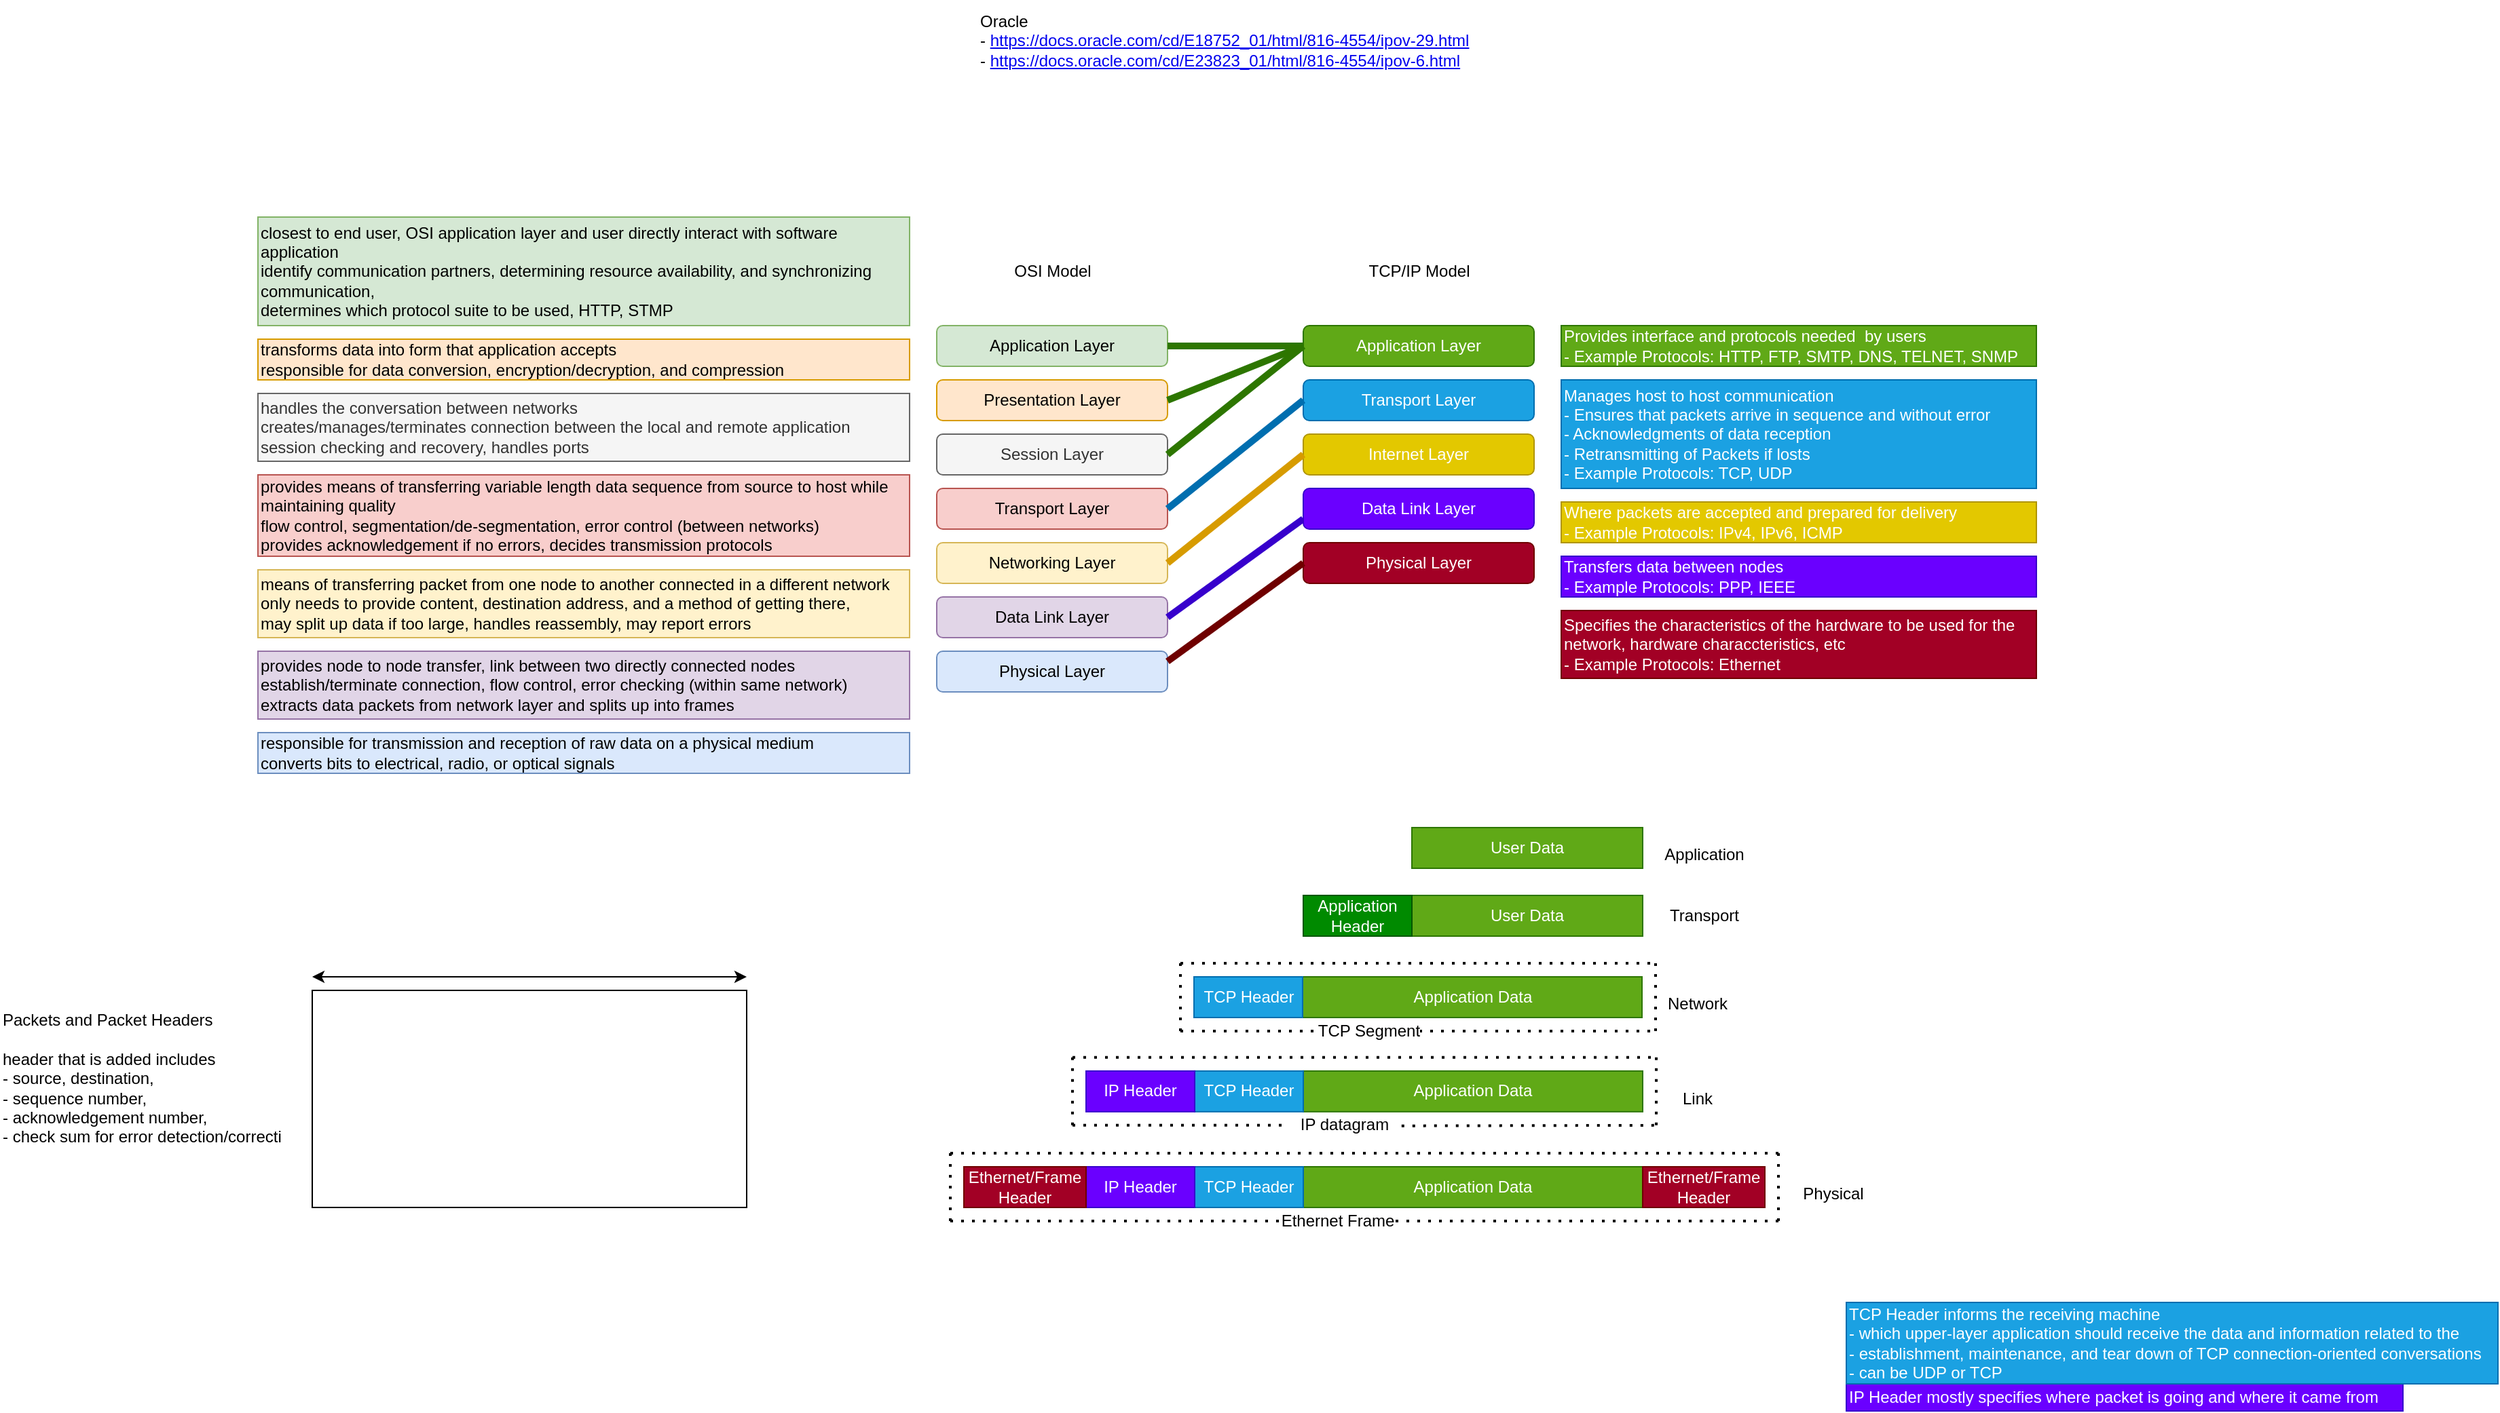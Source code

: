 <mxfile version="16.0.0" type="github">
  <diagram id="lPdQK_PEAU3drwZlX_Cc" name="Page-1">
    <mxGraphModel dx="2021" dy="1092" grid="1" gridSize="10" guides="1" tooltips="1" connect="1" arrows="1" fold="1" page="0" pageScale="1" pageWidth="827" pageHeight="1169" math="0" shadow="0">
      <root>
        <mxCell id="0" />
        <mxCell id="1" parent="0" />
        <mxCell id="SBYUweihmIDyW17ThOEp-1" value="OSI Model" style="text;html=1;align=center;verticalAlign=middle;resizable=0;points=[];autosize=1;strokeColor=none;" parent="1" vertex="1">
          <mxGeometry x="230" y="90" width="70" height="20" as="geometry" />
        </mxCell>
        <mxCell id="SBYUweihmIDyW17ThOEp-9" value="responsible for transmission and reception of raw data on a physical medium&amp;nbsp;&lt;br&gt;converts bits to electrical, radio, or optical signals" style="text;html=1;align=left;verticalAlign=middle;resizable=1;points=[];autosize=1;strokeColor=#6c8ebf;fillColor=#dae8fc;" parent="1" vertex="1">
          <mxGeometry x="-320" y="440" width="480" height="30" as="geometry" />
        </mxCell>
        <mxCell id="SBYUweihmIDyW17ThOEp-2" value="Application Layer" style="rounded=1;whiteSpace=wrap;html=1;fillColor=#d5e8d4;strokeColor=#82b366;" parent="1" vertex="1">
          <mxGeometry x="180" y="140" width="170" height="30" as="geometry" />
        </mxCell>
        <mxCell id="SBYUweihmIDyW17ThOEp-3" value="Presentation Layer" style="rounded=1;whiteSpace=wrap;html=1;fillColor=#ffe6cc;strokeColor=#d79b00;" parent="1" vertex="1">
          <mxGeometry x="180" y="180" width="170" height="30" as="geometry" />
        </mxCell>
        <mxCell id="SBYUweihmIDyW17ThOEp-4" value="Session Layer" style="rounded=1;whiteSpace=wrap;html=1;fillColor=#f5f5f5;strokeColor=#666666;fontColor=#333333;" parent="1" vertex="1">
          <mxGeometry x="180" y="220" width="170" height="30" as="geometry" />
        </mxCell>
        <mxCell id="SBYUweihmIDyW17ThOEp-5" value="Transport Layer" style="rounded=1;whiteSpace=wrap;html=1;fillColor=#f8cecc;strokeColor=#b85450;" parent="1" vertex="1">
          <mxGeometry x="180" y="260" width="170" height="30" as="geometry" />
        </mxCell>
        <mxCell id="SBYUweihmIDyW17ThOEp-6" value="Networking Layer" style="rounded=1;whiteSpace=wrap;html=1;fillColor=#fff2cc;strokeColor=#d6b656;" parent="1" vertex="1">
          <mxGeometry x="180" y="300" width="170" height="30" as="geometry" />
        </mxCell>
        <mxCell id="SBYUweihmIDyW17ThOEp-7" value="Data Link Layer" style="rounded=1;whiteSpace=wrap;html=1;fillColor=#e1d5e7;strokeColor=#9673a6;" parent="1" vertex="1">
          <mxGeometry x="180" y="340" width="170" height="30" as="geometry" />
        </mxCell>
        <mxCell id="SBYUweihmIDyW17ThOEp-8" value="Physical Layer" style="rounded=1;whiteSpace=wrap;html=1;fillColor=#dae8fc;strokeColor=#6c8ebf;" parent="1" vertex="1">
          <mxGeometry x="180" y="380" width="170" height="30" as="geometry" />
        </mxCell>
        <mxCell id="SBYUweihmIDyW17ThOEp-212" value="provides node to node transfer, link between two directly connected nodes&lt;br&gt;establish/terminate connection, flow control, error checking (within same network)&lt;br&gt;extracts data packets from network layer and splits up into frames" style="text;html=1;align=left;verticalAlign=middle;resizable=1;points=[];autosize=1;strokeColor=#9673a6;fillColor=#e1d5e7;" parent="1" vertex="1">
          <mxGeometry x="-320" y="380" width="480" height="50" as="geometry" />
        </mxCell>
        <mxCell id="SBYUweihmIDyW17ThOEp-213" value="means of transferring packet from one node to another connected in a different network&lt;br&gt;only needs to provide content, destination address, and a method of getting there, &lt;br&gt;may split up data if too large, handles reassembly, may report errors" style="text;html=1;align=left;verticalAlign=middle;resizable=0;points=[];autosize=1;strokeColor=#d6b656;fillColor=#fff2cc;" parent="1" vertex="1">
          <mxGeometry x="-320" y="320" width="480" height="50" as="geometry" />
        </mxCell>
        <mxCell id="SBYUweihmIDyW17ThOEp-214" value="provides means of transferring variable length data sequence from source to host while &lt;br&gt;maintaining quality&amp;nbsp;&lt;br&gt;flow control, segmentation/de-segmentation, error control (between networks)&lt;br&gt;provides acknowledgement if no errors, decides transmission protocols" style="text;html=1;align=left;verticalAlign=middle;resizable=1;points=[];autosize=1;strokeColor=#b85450;fillColor=#f8cecc;" parent="1" vertex="1">
          <mxGeometry x="-320" y="250" width="480" height="60" as="geometry" />
        </mxCell>
        <mxCell id="SBYUweihmIDyW17ThOEp-215" value="handles the conversation between networks&lt;br&gt;creates/manages/terminates connection between the local and remote application&lt;br&gt;session checking and recovery, handles ports" style="text;html=1;align=left;verticalAlign=middle;resizable=1;points=[];autosize=1;strokeColor=#666666;fillColor=#f5f5f5;fontColor=#333333;" parent="1" vertex="1">
          <mxGeometry x="-320" y="190" width="480" height="50" as="geometry" />
        </mxCell>
        <mxCell id="SBYUweihmIDyW17ThOEp-216" value="Application Layer" style="rounded=1;whiteSpace=wrap;html=1;fillColor=#60a917;strokeColor=#2D7600;fontColor=#ffffff;" parent="1" vertex="1">
          <mxGeometry x="450" y="140" width="170" height="30" as="geometry" />
        </mxCell>
        <mxCell id="SBYUweihmIDyW17ThOEp-217" value="Transport Layer" style="rounded=1;whiteSpace=wrap;html=1;fillColor=#1ba1e2;strokeColor=#006EAF;fontColor=#ffffff;" parent="1" vertex="1">
          <mxGeometry x="450" y="180" width="170" height="30" as="geometry" />
        </mxCell>
        <mxCell id="SBYUweihmIDyW17ThOEp-218" value="&lt;font color=&quot;#ffffff&quot;&gt;Internet Layer&lt;/font&gt;" style="rounded=1;whiteSpace=wrap;html=1;fillColor=#e3c800;strokeColor=#B09500;fontColor=#000000;" parent="1" vertex="1">
          <mxGeometry x="450" y="220" width="170" height="30" as="geometry" />
        </mxCell>
        <mxCell id="SBYUweihmIDyW17ThOEp-219" value="Physical Layer" style="rounded=1;whiteSpace=wrap;html=1;fillColor=#a20025;strokeColor=#6F0000;fontColor=#ffffff;" parent="1" vertex="1">
          <mxGeometry x="450" y="300" width="170" height="30" as="geometry" />
        </mxCell>
        <mxCell id="SBYUweihmIDyW17ThOEp-220" value="TCP/IP Model" style="text;html=1;align=center;verticalAlign=middle;resizable=0;points=[];autosize=1;strokeColor=none;" parent="1" vertex="1">
          <mxGeometry x="490" y="90" width="90" height="20" as="geometry" />
        </mxCell>
        <mxCell id="SBYUweihmIDyW17ThOEp-221" value="transforms data into form that application accepts&lt;br&gt;responsible for data conversion, encryption/decryption, and compression" style="text;html=1;align=left;verticalAlign=middle;resizable=1;points=[];autosize=1;strokeColor=#d79b00;fillColor=#ffe6cc;" parent="1" vertex="1">
          <mxGeometry x="-320" y="150" width="480" height="30" as="geometry" />
        </mxCell>
        <mxCell id="SBYUweihmIDyW17ThOEp-223" value="" style="endArrow=none;html=1;entryX=0;entryY=0.5;entryDx=0;entryDy=0;exitX=1;exitY=0.5;exitDx=0;exitDy=0;fillColor=#60a917;strokeColor=#2D7600;strokeWidth=5;" parent="1" source="SBYUweihmIDyW17ThOEp-2" target="SBYUweihmIDyW17ThOEp-216" edge="1">
          <mxGeometry width="50" height="50" relative="1" as="geometry">
            <mxPoint x="380" y="190" as="sourcePoint" />
            <mxPoint x="430" y="140" as="targetPoint" />
          </mxGeometry>
        </mxCell>
        <mxCell id="SBYUweihmIDyW17ThOEp-224" value="" style="endArrow=none;html=1;entryX=0;entryY=0.5;entryDx=0;entryDy=0;exitX=1;exitY=0.5;exitDx=0;exitDy=0;strokeWidth=5;fillColor=#60a917;strokeColor=#2D7600;" parent="1" source="SBYUweihmIDyW17ThOEp-3" target="SBYUweihmIDyW17ThOEp-216" edge="1">
          <mxGeometry width="50" height="50" relative="1" as="geometry">
            <mxPoint x="400" y="230" as="sourcePoint" />
            <mxPoint x="450" y="180" as="targetPoint" />
          </mxGeometry>
        </mxCell>
        <mxCell id="SBYUweihmIDyW17ThOEp-225" value="" style="endArrow=none;html=1;exitX=1;exitY=0.5;exitDx=0;exitDy=0;entryX=0;entryY=0.5;entryDx=0;entryDy=0;fillColor=#60a917;strokeColor=#2D7600;strokeWidth=5;" parent="1" source="SBYUweihmIDyW17ThOEp-4" target="SBYUweihmIDyW17ThOEp-216" edge="1">
          <mxGeometry width="50" height="50" relative="1" as="geometry">
            <mxPoint x="340" y="270" as="sourcePoint" />
            <mxPoint x="390" y="220" as="targetPoint" />
          </mxGeometry>
        </mxCell>
        <mxCell id="SBYUweihmIDyW17ThOEp-226" value="" style="endArrow=none;html=1;exitX=1;exitY=0.5;exitDx=0;exitDy=0;entryX=0;entryY=0.5;entryDx=0;entryDy=0;fillColor=#1ba1e2;strokeColor=#006EAF;strokeWidth=5;" parent="1" source="SBYUweihmIDyW17ThOEp-5" target="SBYUweihmIDyW17ThOEp-217" edge="1">
          <mxGeometry width="50" height="50" relative="1" as="geometry">
            <mxPoint x="350" y="300" as="sourcePoint" />
            <mxPoint x="400" y="250" as="targetPoint" />
          </mxGeometry>
        </mxCell>
        <mxCell id="SBYUweihmIDyW17ThOEp-227" value="" style="endArrow=none;html=1;exitX=1;exitY=0.5;exitDx=0;exitDy=0;entryX=0;entryY=0.5;entryDx=0;entryDy=0;strokeWidth=5;fillColor=#ffcd28;strokeColor=#d79b00;gradientColor=#ffa500;" parent="1" source="SBYUweihmIDyW17ThOEp-6" target="SBYUweihmIDyW17ThOEp-218" edge="1">
          <mxGeometry width="50" height="50" relative="1" as="geometry">
            <mxPoint x="360" y="280" as="sourcePoint" />
            <mxPoint x="410" y="230" as="targetPoint" />
          </mxGeometry>
        </mxCell>
        <mxCell id="SBYUweihmIDyW17ThOEp-228" value="" style="endArrow=none;html=1;exitX=1;exitY=0.5;exitDx=0;exitDy=0;entryX=0;entryY=0.75;entryDx=0;entryDy=0;fillColor=#6a00ff;strokeColor=#3700CC;strokeWidth=5;" parent="1" source="SBYUweihmIDyW17ThOEp-7" target="4ET_ePGSGl0e7_fQzx9v-3" edge="1">
          <mxGeometry width="50" height="50" relative="1" as="geometry">
            <mxPoint x="360" y="380" as="sourcePoint" />
            <mxPoint x="410" y="330" as="targetPoint" />
          </mxGeometry>
        </mxCell>
        <mxCell id="SBYUweihmIDyW17ThOEp-229" value="" style="endArrow=none;html=1;exitX=1;exitY=0.25;exitDx=0;exitDy=0;entryX=0;entryY=0.5;entryDx=0;entryDy=0;fillColor=#a20025;strokeColor=#6F0000;strokeWidth=5;" parent="1" source="SBYUweihmIDyW17ThOEp-8" target="SBYUweihmIDyW17ThOEp-219" edge="1">
          <mxGeometry width="50" height="50" relative="1" as="geometry">
            <mxPoint x="360" y="280" as="sourcePoint" />
            <mxPoint x="410" y="230" as="targetPoint" />
          </mxGeometry>
        </mxCell>
        <mxCell id="SBYUweihmIDyW17ThOEp-234" value="Packets and Packet Headers&lt;br&gt;&lt;br&gt;&lt;div&gt;&lt;span&gt;header that is added includes&amp;nbsp;&lt;/span&gt;&lt;/div&gt;&lt;span&gt;&lt;div&gt;&lt;span&gt;- source, destination,&lt;/span&gt;&lt;span&gt;&amp;nbsp;&lt;/span&gt;&lt;/div&gt;&lt;/span&gt;&lt;span&gt;&lt;div&gt;&lt;span&gt;- sequence number,&lt;/span&gt;&lt;span&gt;&amp;nbsp;&lt;/span&gt;&lt;/div&gt;&lt;/span&gt;&lt;div&gt;&lt;span&gt;- acknowledgement number,&lt;/span&gt;&lt;/div&gt;&lt;span&gt;- check sum for error detection/correcti&lt;/span&gt;" style="text;html=1;align=left;verticalAlign=middle;resizable=0;points=[];autosize=1;strokeColor=none;" parent="1" vertex="1">
          <mxGeometry x="-510" y="645" width="220" height="100" as="geometry" />
        </mxCell>
        <mxCell id="SBYUweihmIDyW17ThOEp-235" value="Provides interface and protocols needed&amp;nbsp; by users&lt;br&gt;- Example Protocols: HTTP, FTP, SMTP, DNS, TELNET, SNMP" style="text;html=1;align=left;verticalAlign=middle;resizable=0;points=[];autosize=1;strokeColor=#2D7600;fillColor=#60a917;fontColor=#ffffff;" parent="1" vertex="1">
          <mxGeometry x="640" y="140" width="350" height="30" as="geometry" />
        </mxCell>
        <mxCell id="SBYUweihmIDyW17ThOEp-239" value="Oracle&amp;nbsp;&lt;br&gt;-&amp;nbsp;&lt;a href=&quot;https://docs.oracle.com/cd/E18752_01/html/816-4554/ipov-29.html&quot;&gt;https://docs.oracle.com/cd/E18752_01/html/816-4554/ipov-29.html&lt;/a&gt;&lt;br&gt;-&amp;nbsp;&lt;a href=&quot;https://docs.oracle.com/cd/E23823_01/html/816-4554/ipov-6.html&quot;&gt;https://docs.oracle.com/cd/E23823_01/html/816-4554/ipov-6.html&lt;/a&gt;" style="text;html=1;strokeColor=none;fillColor=none;align=left;verticalAlign=middle;whiteSpace=wrap;rounded=0;" parent="1" vertex="1">
          <mxGeometry x="210" y="-100" width="440" height="60" as="geometry" />
        </mxCell>
        <mxCell id="SBYUweihmIDyW17ThOEp-241" value="User Data" style="rounded=0;whiteSpace=wrap;html=1;fillColor=#60a917;strokeColor=#2D7600;fontColor=#ffffff;" parent="1" vertex="1">
          <mxGeometry x="530" y="510" width="170" height="30" as="geometry" />
        </mxCell>
        <mxCell id="SBYUweihmIDyW17ThOEp-243" value="User Data" style="rounded=0;whiteSpace=wrap;html=1;fillColor=#60a917;strokeColor=#2D7600;fontColor=#ffffff;" parent="1" vertex="1">
          <mxGeometry x="530" y="560" width="170" height="30" as="geometry" />
        </mxCell>
        <mxCell id="SBYUweihmIDyW17ThOEp-246" value="Application Header" style="rounded=0;whiteSpace=wrap;html=1;fillColor=#008a00;strokeColor=#005700;fontColor=#ffffff;" parent="1" vertex="1">
          <mxGeometry x="450" y="560" width="80" height="30" as="geometry" />
        </mxCell>
        <mxCell id="SBYUweihmIDyW17ThOEp-247" value="Application Data" style="rounded=0;whiteSpace=wrap;html=1;fillColor=#60a917;strokeColor=#2D7600;fontColor=#ffffff;" parent="1" vertex="1">
          <mxGeometry x="449.5" y="620" width="250" height="30" as="geometry" />
        </mxCell>
        <mxCell id="SBYUweihmIDyW17ThOEp-248" value="TCP Header" style="rounded=0;whiteSpace=wrap;html=1;fillColor=#1ba1e2;strokeColor=#006EAF;fontColor=#ffffff;" parent="1" vertex="1">
          <mxGeometry x="369.5" y="620" width="80" height="30" as="geometry" />
        </mxCell>
        <mxCell id="SBYUweihmIDyW17ThOEp-249" value="Application Data" style="rounded=0;whiteSpace=wrap;html=1;fillColor=#60a917;strokeColor=#2D7600;fontColor=#ffffff;" parent="1" vertex="1">
          <mxGeometry x="450" y="689.43" width="250" height="30" as="geometry" />
        </mxCell>
        <mxCell id="SBYUweihmIDyW17ThOEp-250" value="TCP Header" style="rounded=0;whiteSpace=wrap;html=1;fillColor=#1ba1e2;strokeColor=#006EAF;fontColor=#ffffff;" parent="1" vertex="1">
          <mxGeometry x="370" y="689.43" width="80" height="30" as="geometry" />
        </mxCell>
        <mxCell id="SBYUweihmIDyW17ThOEp-251" value="IP Header" style="rounded=0;whiteSpace=wrap;html=1;fillColor=#6a00ff;strokeColor=#3700CC;fontColor=#ffffff;" parent="1" vertex="1">
          <mxGeometry x="290" y="689.43" width="80" height="30" as="geometry" />
        </mxCell>
        <mxCell id="SBYUweihmIDyW17ThOEp-253" value="Application Data" style="rounded=0;whiteSpace=wrap;html=1;fillColor=#60a917;strokeColor=#2D7600;fontColor=#ffffff;" parent="1" vertex="1">
          <mxGeometry x="450" y="760" width="250" height="30" as="geometry" />
        </mxCell>
        <mxCell id="SBYUweihmIDyW17ThOEp-254" value="TCP Header" style="rounded=0;whiteSpace=wrap;html=1;fillColor=#1ba1e2;strokeColor=#006EAF;fontColor=#ffffff;" parent="1" vertex="1">
          <mxGeometry x="370" y="760" width="80" height="30" as="geometry" />
        </mxCell>
        <mxCell id="SBYUweihmIDyW17ThOEp-255" value="IP Header" style="rounded=0;whiteSpace=wrap;html=1;fillColor=#6a00ff;strokeColor=#3700CC;fontColor=#ffffff;" parent="1" vertex="1">
          <mxGeometry x="290" y="760" width="80" height="30" as="geometry" />
        </mxCell>
        <mxCell id="SBYUweihmIDyW17ThOEp-256" value="Ethernet/Frame Header" style="rounded=0;whiteSpace=wrap;html=1;fillColor=#a20025;strokeColor=#6F0000;fontColor=#ffffff;" parent="1" vertex="1">
          <mxGeometry x="200" y="760" width="90" height="30" as="geometry" />
        </mxCell>
        <mxCell id="SBYUweihmIDyW17ThOEp-257" value="Ethernet/Frame Header" style="rounded=0;whiteSpace=wrap;html=1;fillColor=#a20025;strokeColor=#6F0000;fontColor=#ffffff;" parent="1" vertex="1">
          <mxGeometry x="700" y="760" width="90" height="30" as="geometry" />
        </mxCell>
        <mxCell id="SBYUweihmIDyW17ThOEp-263" value="IP Header mostly specifies where packet is going and where it came from" style="text;html=1;align=left;verticalAlign=middle;resizable=0;points=[];autosize=1;strokeColor=#3700CC;fillColor=#6a00ff;fontColor=#ffffff;" parent="1" vertex="1">
          <mxGeometry x="850" y="920" width="410" height="20" as="geometry" />
        </mxCell>
        <mxCell id="SBYUweihmIDyW17ThOEp-264" value="&lt;font style=&quot;font-size: 12px&quot;&gt;TCP Header informs the receiving&amp;nbsp;machine &lt;br&gt;- which upper-layer application should receive the data and information related to the &lt;br&gt;- establishment, maintenance, and tear down of TCP connection-oriented conversations&lt;br&gt;- can be UDP or TCP&lt;br&gt;&lt;/font&gt;" style="text;html=1;align=left;verticalAlign=middle;resizable=0;points=[];autosize=1;strokeColor=#006EAF;fillColor=#1ba1e2;fontColor=#ffffff;" parent="1" vertex="1">
          <mxGeometry x="850" y="860" width="480" height="60" as="geometry" />
        </mxCell>
        <mxCell id="SBYUweihmIDyW17ThOEp-265" value="" style="rounded=0;whiteSpace=wrap;html=1;gradientColor=none;" parent="1" vertex="1">
          <mxGeometry x="-280" y="630" width="320" height="160" as="geometry" />
        </mxCell>
        <mxCell id="SBYUweihmIDyW17ThOEp-267" value="" style="endArrow=none;dashed=1;html=1;dashPattern=1 3;strokeWidth=2;" parent="1" edge="1">
          <mxGeometry width="50" height="50" relative="1" as="geometry">
            <mxPoint x="280" y="729.43" as="sourcePoint" />
            <mxPoint x="280" y="679.43" as="targetPoint" />
            <Array as="points" />
          </mxGeometry>
        </mxCell>
        <mxCell id="SBYUweihmIDyW17ThOEp-268" value="" style="endArrow=none;dashed=1;html=1;dashPattern=1 3;strokeWidth=2;" parent="1" edge="1">
          <mxGeometry width="50" height="50" relative="1" as="geometry">
            <mxPoint x="280" y="679.43" as="sourcePoint" />
            <mxPoint x="710" y="679.43" as="targetPoint" />
          </mxGeometry>
        </mxCell>
        <mxCell id="SBYUweihmIDyW17ThOEp-270" value="" style="endArrow=none;dashed=1;html=1;dashPattern=1 3;strokeWidth=2;" parent="1" edge="1">
          <mxGeometry width="50" height="50" relative="1" as="geometry">
            <mxPoint x="710" y="729.43" as="sourcePoint" />
            <mxPoint x="710" y="679.43" as="targetPoint" />
          </mxGeometry>
        </mxCell>
        <mxCell id="SBYUweihmIDyW17ThOEp-271" value="IP datagram" style="text;html=1;align=center;verticalAlign=middle;resizable=0;points=[];autosize=1;strokeColor=none;" parent="1" vertex="1">
          <mxGeometry x="440" y="719.43" width="80" height="20" as="geometry" />
        </mxCell>
        <mxCell id="SBYUweihmIDyW17ThOEp-272" value="" style="endArrow=none;dashed=1;html=1;dashPattern=1 3;strokeWidth=2;" parent="1" edge="1">
          <mxGeometry width="50" height="50" relative="1" as="geometry">
            <mxPoint x="280" y="729.43" as="sourcePoint" />
            <mxPoint x="440" y="729.43" as="targetPoint" />
          </mxGeometry>
        </mxCell>
        <mxCell id="SBYUweihmIDyW17ThOEp-273" value="" style="endArrow=none;dashed=1;html=1;dashPattern=1 3;strokeWidth=2;exitX=1.03;exitY=0.521;exitDx=0;exitDy=0;exitPerimeter=0;" parent="1" edge="1">
          <mxGeometry width="50" height="50" relative="1" as="geometry">
            <mxPoint x="522.4" y="729.85" as="sourcePoint" />
            <mxPoint x="710" y="729.43" as="targetPoint" />
          </mxGeometry>
        </mxCell>
        <mxCell id="SBYUweihmIDyW17ThOEp-274" value="" style="endArrow=classic;startArrow=classic;html=1;strokeWidth=1;" parent="1" edge="1">
          <mxGeometry width="50" height="50" relative="1" as="geometry">
            <mxPoint x="-280" y="620" as="sourcePoint" />
            <mxPoint x="40" y="620" as="targetPoint" />
          </mxGeometry>
        </mxCell>
        <mxCell id="4ET_ePGSGl0e7_fQzx9v-3" value="Data Link Layer" style="rounded=1;whiteSpace=wrap;html=1;fillColor=#6a00ff;strokeColor=#3700CC;fontColor=#ffffff;" vertex="1" parent="1">
          <mxGeometry x="450" y="260" width="170" height="30" as="geometry" />
        </mxCell>
        <mxCell id="4ET_ePGSGl0e7_fQzx9v-5" value="&lt;span style=&quot;font-size: 12px ; font-family: sans-serif&quot;&gt;Transfers data between nodes&lt;/span&gt;&lt;font face=&quot;sans-serif&quot; style=&quot;font-size: 12px&quot;&gt;&amp;nbsp;&lt;/font&gt;&lt;font face=&quot;Helvetica&quot;&gt;&lt;span style=&quot;font-size: 12px&quot;&gt;&lt;br&gt;- Example Protocols: PPP, IEEE&lt;/span&gt;&lt;/font&gt;" style="text;html=1;strokeColor=#3700CC;fillColor=#6a00ff;align=left;verticalAlign=middle;whiteSpace=wrap;rounded=0;glass=0;sketch=0;hachureGap=4;fontFamily=Architects Daughter;fontSource=https%3A%2F%2Ffonts.googleapis.com%2Fcss%3Ffamily%3DArchitects%2BDaughter;fontSize=10;fontColor=#ffffff;" vertex="1" parent="1">
          <mxGeometry x="640" y="310" width="350" height="30" as="geometry" />
        </mxCell>
        <mxCell id="4ET_ePGSGl0e7_fQzx9v-6" value="Text" style="text;html=1;strokeColor=none;fillColor=none;align=center;verticalAlign=middle;whiteSpace=wrap;rounded=0;glass=0;sketch=0;hachureGap=4;fontFamily=Helvetica;fontSize=12;fontColor=#FFFFFF;" vertex="1" parent="1">
          <mxGeometry x="640" y="350" width="290" height="30" as="geometry" />
        </mxCell>
        <mxCell id="4ET_ePGSGl0e7_fQzx9v-7" value="Manages host to host communication&lt;br&gt;- Ensures that packets arrive in sequence and without error&lt;br&gt;- Acknowledgments of data reception&lt;br&gt;- Retransmitting of Packets if losts&amp;nbsp;&lt;br&gt;- Example Protocols: TCP, UDP" style="text;html=1;strokeColor=#006EAF;fillColor=#1ba1e2;align=left;verticalAlign=middle;whiteSpace=wrap;rounded=0;glass=0;sketch=0;hachureGap=4;fontFamily=Helvetica;fontSize=12;fontColor=#ffffff;" vertex="1" parent="1">
          <mxGeometry x="640" y="180" width="350" height="80" as="geometry" />
        </mxCell>
        <mxCell id="4ET_ePGSGl0e7_fQzx9v-8" value="&lt;font color=&quot;#ffffff&quot;&gt;Where packets are accepted and prepared for delivery&lt;br&gt;- Example Protocols: IPv4, IPv6, ICMP&lt;/font&gt;" style="text;html=1;strokeColor=#B09500;fillColor=#e3c800;align=left;verticalAlign=middle;whiteSpace=wrap;rounded=0;glass=0;sketch=0;hachureGap=4;fontFamily=Helvetica;fontSize=12;fontColor=#000000;" vertex="1" parent="1">
          <mxGeometry x="640" y="270" width="350" height="30" as="geometry" />
        </mxCell>
        <mxCell id="4ET_ePGSGl0e7_fQzx9v-9" value="&lt;font style=&quot;font-size: 12px&quot;&gt;Specifies the characteristics of the hardware to be used for the network, hardware characcteristics, etc&lt;br&gt;- Example Protocols: Ethernet&lt;/font&gt;" style="text;html=1;strokeColor=#6F0000;fillColor=#a20025;align=left;verticalAlign=middle;whiteSpace=wrap;rounded=0;glass=0;sketch=0;hachureGap=4;fontFamily=Helvetica;fontSize=12;fontColor=#ffffff;" vertex="1" parent="1">
          <mxGeometry x="640" y="350" width="350" height="50" as="geometry" />
        </mxCell>
        <mxCell id="4ET_ePGSGl0e7_fQzx9v-10" value="&lt;span style=&quot;color: rgb(0, 0, 0);&quot;&gt;closest to end user, OSI application layer and user directly interact with software application&lt;/span&gt;&lt;br style=&quot;color: rgb(0, 0, 0);&quot;&gt;&lt;span style=&quot;color: rgb(0, 0, 0);&quot;&gt;identify communication partners, determining resource availability, and synchronizing communication,&amp;nbsp;&lt;/span&gt;&lt;br style=&quot;color: rgb(0, 0, 0);&quot;&gt;&lt;span style=&quot;color: rgb(0, 0, 0);&quot;&gt;determines which protocol suite to be used, HTTP, STMP&lt;/span&gt;" style="text;html=1;strokeColor=#82b366;fillColor=#d5e8d4;align=left;verticalAlign=middle;whiteSpace=wrap;rounded=0;glass=0;sketch=0;hachureGap=4;fontFamily=Helvetica;fontSize=12;" vertex="1" parent="1">
          <mxGeometry x="-320" y="60" width="480" height="80" as="geometry" />
        </mxCell>
        <mxCell id="4ET_ePGSGl0e7_fQzx9v-13" value="" style="endArrow=none;dashed=1;html=1;dashPattern=1 3;strokeWidth=2;" edge="1" parent="1">
          <mxGeometry width="50" height="50" relative="1" as="geometry">
            <mxPoint x="190" y="750.0" as="sourcePoint" />
            <mxPoint x="800" y="750" as="targetPoint" />
          </mxGeometry>
        </mxCell>
        <mxCell id="4ET_ePGSGl0e7_fQzx9v-14" value="" style="endArrow=none;dashed=1;html=1;dashPattern=1 3;strokeWidth=2;" edge="1" parent="1">
          <mxGeometry width="50" height="50" relative="1" as="geometry">
            <mxPoint x="190" y="800" as="sourcePoint" />
            <mxPoint x="800" y="800" as="targetPoint" />
          </mxGeometry>
        </mxCell>
        <mxCell id="4ET_ePGSGl0e7_fQzx9v-18" value="Ethernet Frame" style="edgeLabel;html=1;align=center;verticalAlign=middle;resizable=0;points=[];fontSize=12;fontFamily=Helvetica;fontColor=#000000;" vertex="1" connectable="0" parent="4ET_ePGSGl0e7_fQzx9v-14">
          <mxGeometry x="-0.07" relative="1" as="geometry">
            <mxPoint x="1" as="offset" />
          </mxGeometry>
        </mxCell>
        <mxCell id="4ET_ePGSGl0e7_fQzx9v-16" value="" style="endArrow=none;dashed=1;html=1;dashPattern=1 3;strokeWidth=2;" edge="1" parent="1">
          <mxGeometry width="50" height="50" relative="1" as="geometry">
            <mxPoint x="190" y="800.0" as="sourcePoint" />
            <mxPoint x="190" y="750.0" as="targetPoint" />
            <Array as="points" />
          </mxGeometry>
        </mxCell>
        <mxCell id="4ET_ePGSGl0e7_fQzx9v-17" value="" style="endArrow=none;dashed=1;html=1;dashPattern=1 3;strokeWidth=2;" edge="1" parent="1">
          <mxGeometry width="50" height="50" relative="1" as="geometry">
            <mxPoint x="800" y="800.0" as="sourcePoint" />
            <mxPoint x="800" y="750.0" as="targetPoint" />
            <Array as="points" />
          </mxGeometry>
        </mxCell>
        <mxCell id="4ET_ePGSGl0e7_fQzx9v-19" value="" style="endArrow=none;dashed=1;html=1;dashPattern=1 3;strokeWidth=2;" edge="1" parent="1">
          <mxGeometry width="50" height="50" relative="1" as="geometry">
            <mxPoint x="359.5" y="610" as="sourcePoint" />
            <mxPoint x="709.5" y="610.0" as="targetPoint" />
          </mxGeometry>
        </mxCell>
        <mxCell id="4ET_ePGSGl0e7_fQzx9v-20" value="" style="endArrow=none;dashed=1;html=1;dashPattern=1 3;strokeWidth=2;" edge="1" parent="1">
          <mxGeometry width="50" height="50" relative="1" as="geometry">
            <mxPoint x="359.5" y="660" as="sourcePoint" />
            <mxPoint x="709.5" y="660.0" as="targetPoint" />
          </mxGeometry>
        </mxCell>
        <mxCell id="4ET_ePGSGl0e7_fQzx9v-23" value="TCP Segment" style="edgeLabel;html=1;align=center;verticalAlign=middle;resizable=0;points=[];fontSize=12;fontFamily=Helvetica;fontColor=#000000;" vertex="1" connectable="0" parent="4ET_ePGSGl0e7_fQzx9v-20">
          <mxGeometry x="-0.21" relative="1" as="geometry">
            <mxPoint as="offset" />
          </mxGeometry>
        </mxCell>
        <mxCell id="4ET_ePGSGl0e7_fQzx9v-21" value="" style="endArrow=none;dashed=1;html=1;dashPattern=1 3;strokeWidth=2;" edge="1" parent="1">
          <mxGeometry width="50" height="50" relative="1" as="geometry">
            <mxPoint x="709.5" y="660.0" as="sourcePoint" />
            <mxPoint x="709.5" y="610.0" as="targetPoint" />
          </mxGeometry>
        </mxCell>
        <mxCell id="4ET_ePGSGl0e7_fQzx9v-22" value="" style="endArrow=none;dashed=1;html=1;dashPattern=1 3;strokeWidth=2;" edge="1" parent="1">
          <mxGeometry width="50" height="50" relative="1" as="geometry">
            <mxPoint x="359.5" y="660.0" as="sourcePoint" />
            <mxPoint x="359.5" y="610.0" as="targetPoint" />
          </mxGeometry>
        </mxCell>
        <mxCell id="4ET_ePGSGl0e7_fQzx9v-24" value="Transport" style="text;html=1;align=center;verticalAlign=middle;resizable=0;points=[];autosize=1;strokeColor=none;fillColor=none;glass=0;sketch=0;hachureGap=4;fontFamily=Helvetica;fontSize=12;fontColor=#000000;" vertex="1" parent="1">
          <mxGeometry x="710" y="565" width="70" height="20" as="geometry" />
        </mxCell>
        <mxCell id="4ET_ePGSGl0e7_fQzx9v-26" value="Network" style="text;html=1;align=center;verticalAlign=middle;resizable=0;points=[];autosize=1;strokeColor=none;fillColor=none;glass=0;sketch=0;hachureGap=4;fontFamily=Helvetica;fontSize=12;fontColor=#000000;" vertex="1" parent="1">
          <mxGeometry x="710" y="630" width="60" height="20" as="geometry" />
        </mxCell>
        <mxCell id="4ET_ePGSGl0e7_fQzx9v-27" value="Link" style="text;html=1;align=center;verticalAlign=middle;resizable=0;points=[];autosize=1;strokeColor=none;fillColor=none;glass=0;sketch=0;hachureGap=4;fontFamily=Helvetica;fontSize=12;fontColor=#000000;" vertex="1" parent="1">
          <mxGeometry x="720" y="700" width="40" height="20" as="geometry" />
        </mxCell>
        <mxCell id="4ET_ePGSGl0e7_fQzx9v-28" value="Application" style="text;html=1;align=center;verticalAlign=middle;resizable=0;points=[];autosize=1;strokeColor=none;fillColor=none;glass=0;sketch=0;hachureGap=4;fontFamily=Helvetica;fontSize=12;fontColor=#000000;" vertex="1" parent="1">
          <mxGeometry x="710" y="520" width="70" height="20" as="geometry" />
        </mxCell>
        <mxCell id="4ET_ePGSGl0e7_fQzx9v-29" value="Physical" style="text;html=1;align=center;verticalAlign=middle;resizable=0;points=[];autosize=1;strokeColor=none;fillColor=none;glass=0;sketch=0;hachureGap=4;fontFamily=Helvetica;fontSize=12;fontColor=#000000;" vertex="1" parent="1">
          <mxGeometry x="810" y="770" width="60" height="20" as="geometry" />
        </mxCell>
      </root>
    </mxGraphModel>
  </diagram>
</mxfile>
